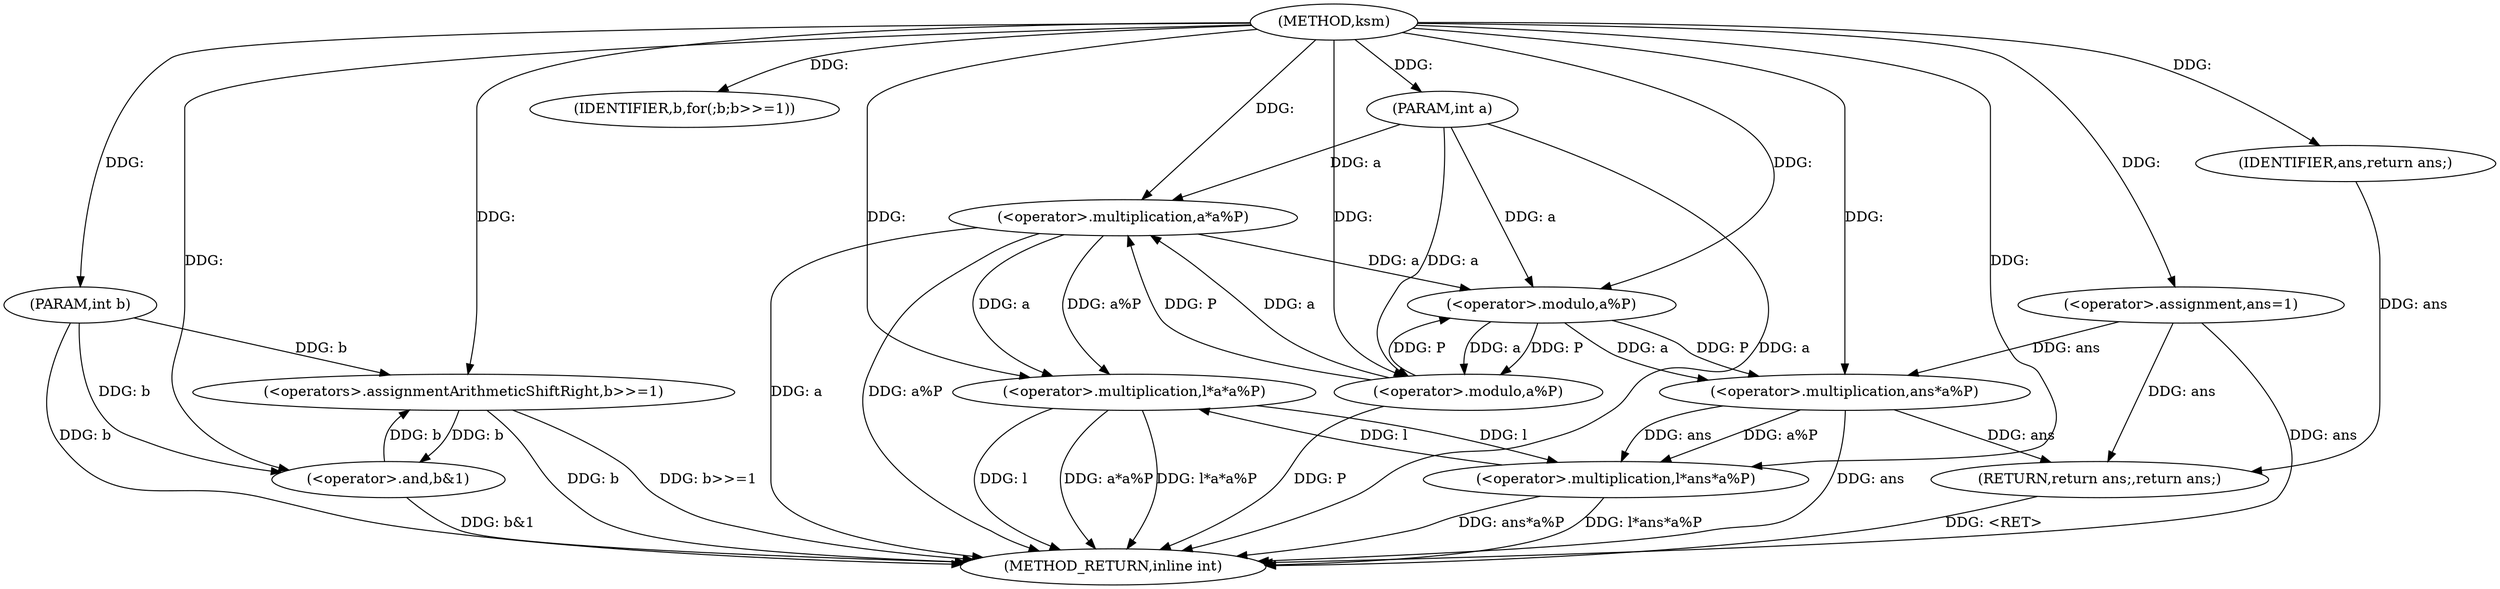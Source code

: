 digraph "ksm" {  
"1000219" [label = "(METHOD,ksm)" ]
"1000253" [label = "(METHOD_RETURN,inline int)" ]
"1000220" [label = "(PARAM,int a)" ]
"1000221" [label = "(PARAM,int b)" ]
"1000224" [label = "(<operator>.assignment,ans=1)" ]
"1000251" [label = "(RETURN,return ans;,return ans;)" ]
"1000228" [label = "(IDENTIFIER,b,for(;b;b>>=1))" ]
"1000229" [label = "(<operators>.assignmentArithmeticShiftRight,b>>=1)" ]
"1000252" [label = "(IDENTIFIER,ans,return ans;)" ]
"1000237" [label = "(<operator>.multiplication,l*ans*a%P)" ]
"1000244" [label = "(<operator>.multiplication,l*a*a%P)" ]
"1000234" [label = "(<operator>.and,b&1)" ]
"1000239" [label = "(<operator>.multiplication,ans*a%P)" ]
"1000246" [label = "(<operator>.multiplication,a*a%P)" ]
"1000241" [label = "(<operator>.modulo,a%P)" ]
"1000248" [label = "(<operator>.modulo,a%P)" ]
  "1000220" -> "1000253"  [ label = "DDG: a"] 
  "1000221" -> "1000253"  [ label = "DDG: b"] 
  "1000224" -> "1000253"  [ label = "DDG: ans"] 
  "1000234" -> "1000253"  [ label = "DDG: b&1"] 
  "1000239" -> "1000253"  [ label = "DDG: ans"] 
  "1000237" -> "1000253"  [ label = "DDG: ans*a%P"] 
  "1000237" -> "1000253"  [ label = "DDG: l*ans*a%P"] 
  "1000244" -> "1000253"  [ label = "DDG: l"] 
  "1000246" -> "1000253"  [ label = "DDG: a"] 
  "1000248" -> "1000253"  [ label = "DDG: P"] 
  "1000246" -> "1000253"  [ label = "DDG: a%P"] 
  "1000244" -> "1000253"  [ label = "DDG: a*a%P"] 
  "1000244" -> "1000253"  [ label = "DDG: l*a*a%P"] 
  "1000229" -> "1000253"  [ label = "DDG: b"] 
  "1000229" -> "1000253"  [ label = "DDG: b>>=1"] 
  "1000251" -> "1000253"  [ label = "DDG: <RET>"] 
  "1000219" -> "1000220"  [ label = "DDG: "] 
  "1000219" -> "1000221"  [ label = "DDG: "] 
  "1000219" -> "1000224"  [ label = "DDG: "] 
  "1000252" -> "1000251"  [ label = "DDG: ans"] 
  "1000224" -> "1000251"  [ label = "DDG: ans"] 
  "1000239" -> "1000251"  [ label = "DDG: ans"] 
  "1000219" -> "1000228"  [ label = "DDG: "] 
  "1000219" -> "1000252"  [ label = "DDG: "] 
  "1000234" -> "1000229"  [ label = "DDG: b"] 
  "1000221" -> "1000229"  [ label = "DDG: b"] 
  "1000219" -> "1000229"  [ label = "DDG: "] 
  "1000244" -> "1000237"  [ label = "DDG: l"] 
  "1000219" -> "1000237"  [ label = "DDG: "] 
  "1000239" -> "1000237"  [ label = "DDG: a%P"] 
  "1000239" -> "1000237"  [ label = "DDG: ans"] 
  "1000237" -> "1000244"  [ label = "DDG: l"] 
  "1000219" -> "1000244"  [ label = "DDG: "] 
  "1000246" -> "1000244"  [ label = "DDG: a"] 
  "1000246" -> "1000244"  [ label = "DDG: a%P"] 
  "1000229" -> "1000234"  [ label = "DDG: b"] 
  "1000221" -> "1000234"  [ label = "DDG: b"] 
  "1000219" -> "1000234"  [ label = "DDG: "] 
  "1000224" -> "1000239"  [ label = "DDG: ans"] 
  "1000219" -> "1000239"  [ label = "DDG: "] 
  "1000241" -> "1000239"  [ label = "DDG: P"] 
  "1000241" -> "1000239"  [ label = "DDG: a"] 
  "1000248" -> "1000246"  [ label = "DDG: a"] 
  "1000220" -> "1000246"  [ label = "DDG: a"] 
  "1000219" -> "1000246"  [ label = "DDG: "] 
  "1000248" -> "1000246"  [ label = "DDG: P"] 
  "1000246" -> "1000241"  [ label = "DDG: a"] 
  "1000220" -> "1000241"  [ label = "DDG: a"] 
  "1000219" -> "1000241"  [ label = "DDG: "] 
  "1000248" -> "1000241"  [ label = "DDG: P"] 
  "1000241" -> "1000248"  [ label = "DDG: a"] 
  "1000220" -> "1000248"  [ label = "DDG: a"] 
  "1000219" -> "1000248"  [ label = "DDG: "] 
  "1000241" -> "1000248"  [ label = "DDG: P"] 
}
